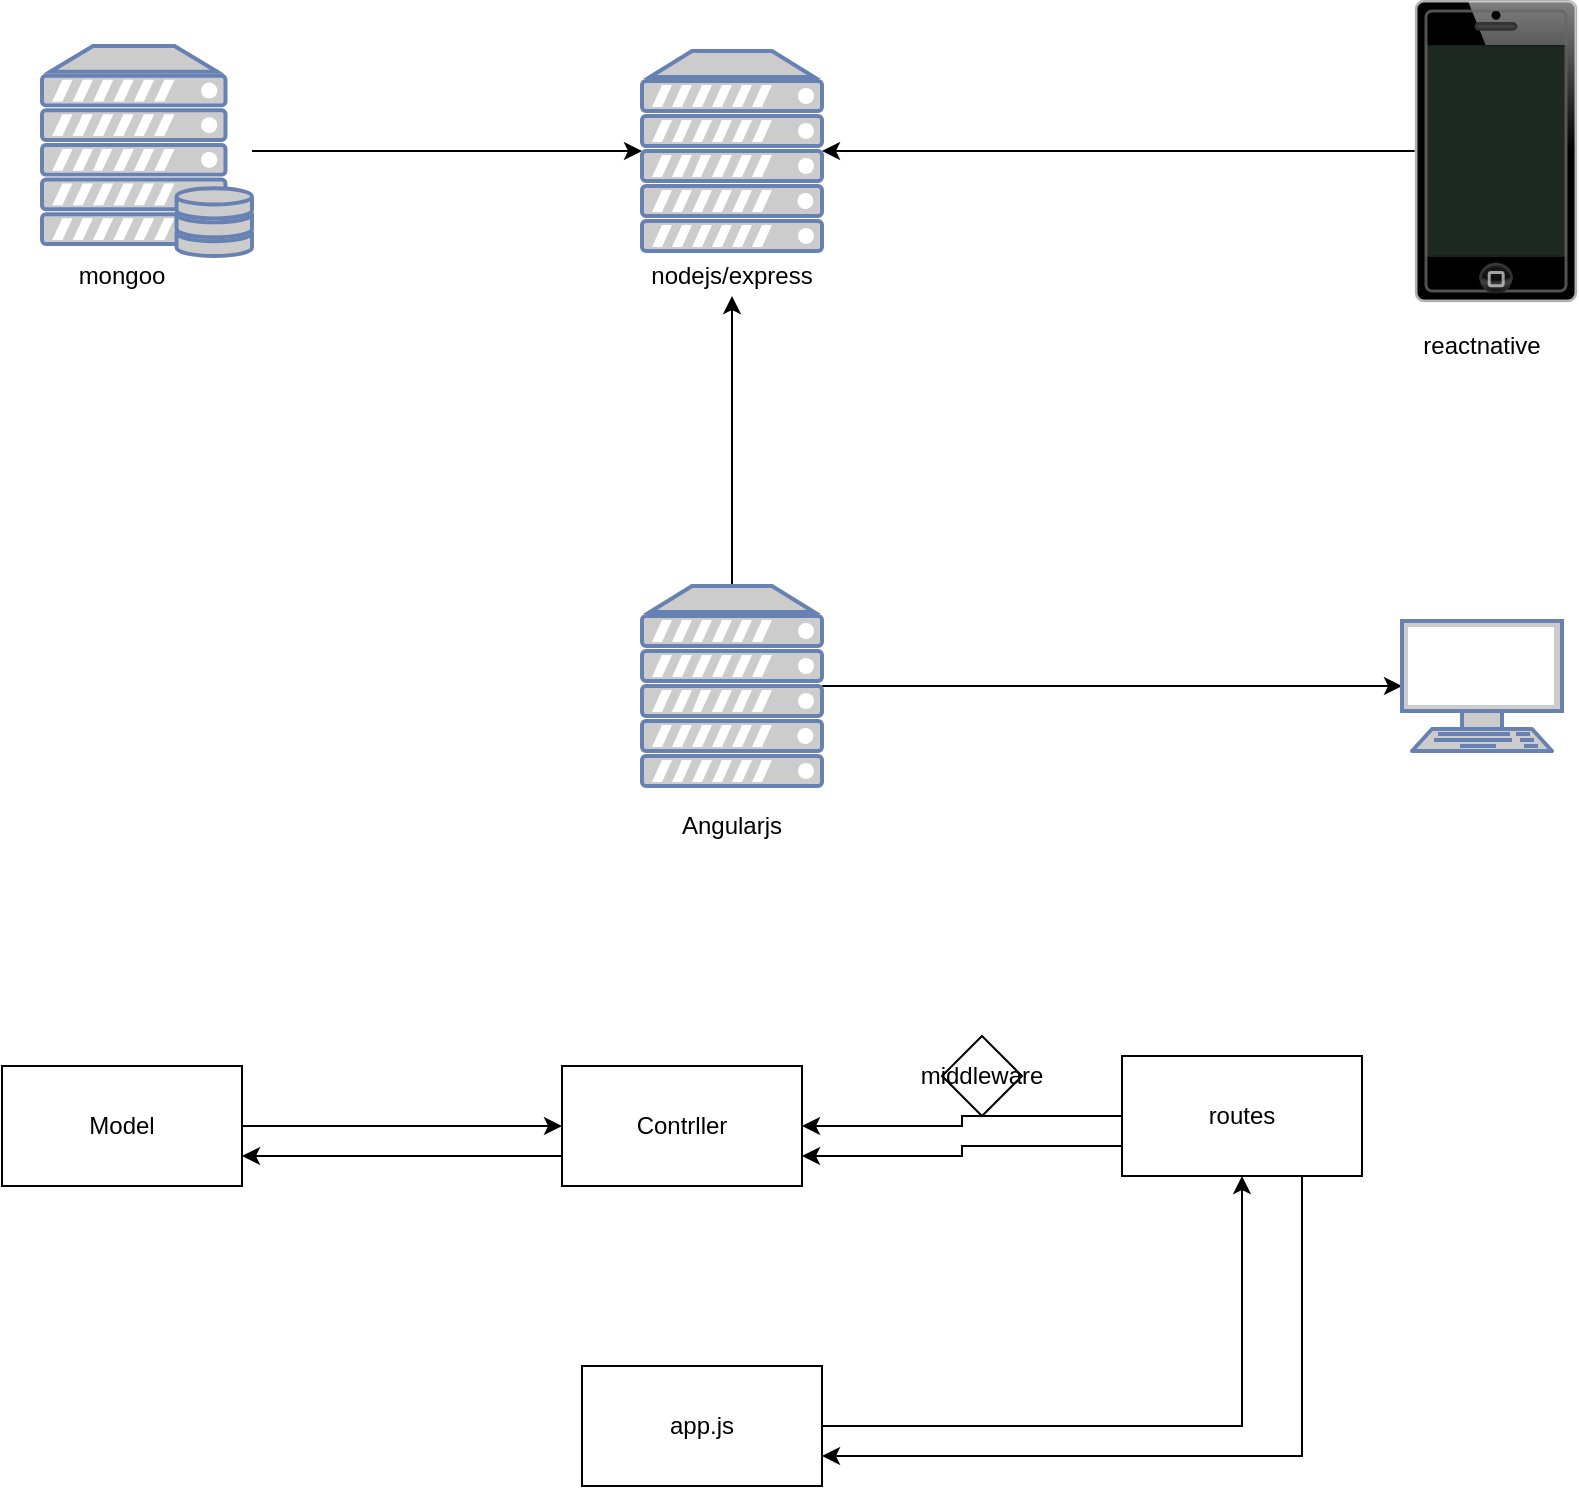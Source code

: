 <mxfile version="13.6.4" type="device"><diagram id="nBHXRuJ1h0ZP31H6Jr4_" name="Page-1"><mxGraphModel dx="1422" dy="784" grid="1" gridSize="10" guides="1" tooltips="1" connect="1" arrows="1" fold="1" page="1" pageScale="1" pageWidth="827" pageHeight="1169" math="0" shadow="0"><root><mxCell id="0"/><mxCell id="1" parent="0"/><mxCell id="7_hz_wZNT7Yw_3VmMEoU-5" style="edgeStyle=orthogonalEdgeStyle;rounded=0;orthogonalLoop=1;jettySize=auto;html=1;" edge="1" parent="1" source="7_hz_wZNT7Yw_3VmMEoU-1" target="7_hz_wZNT7Yw_3VmMEoU-2"><mxGeometry relative="1" as="geometry"/></mxCell><mxCell id="7_hz_wZNT7Yw_3VmMEoU-1" value="" style="fontColor=#0066CC;verticalAlign=top;verticalLabelPosition=bottom;labelPosition=center;align=center;html=1;outlineConnect=0;fillColor=#CCCCCC;strokeColor=#6881B3;gradientColor=none;gradientDirection=north;strokeWidth=2;shape=mxgraph.networks.server_storage;" vertex="1" parent="1"><mxGeometry x="60" y="50" width="105" height="105" as="geometry"/></mxCell><mxCell id="7_hz_wZNT7Yw_3VmMEoU-2" value="" style="fontColor=#0066CC;verticalAlign=top;verticalLabelPosition=bottom;labelPosition=center;align=center;html=1;outlineConnect=0;fillColor=#CCCCCC;strokeColor=#6881B3;gradientColor=none;gradientDirection=north;strokeWidth=2;shape=mxgraph.networks.server;" vertex="1" parent="1"><mxGeometry x="360" y="52.5" width="90" height="100" as="geometry"/></mxCell><mxCell id="7_hz_wZNT7Yw_3VmMEoU-3" value="nodejs/express" style="text;html=1;strokeColor=none;fillColor=none;align=center;verticalAlign=middle;whiteSpace=wrap;rounded=0;" vertex="1" parent="1"><mxGeometry x="385" y="155" width="40" height="20" as="geometry"/></mxCell><mxCell id="7_hz_wZNT7Yw_3VmMEoU-4" value="mongoo" style="text;html=1;strokeColor=none;fillColor=none;align=center;verticalAlign=middle;whiteSpace=wrap;rounded=0;" vertex="1" parent="1"><mxGeometry x="80" y="155" width="40" height="20" as="geometry"/></mxCell><mxCell id="7_hz_wZNT7Yw_3VmMEoU-13" style="edgeStyle=orthogonalEdgeStyle;rounded=0;orthogonalLoop=1;jettySize=auto;html=1;entryX=0;entryY=0.5;entryDx=0;entryDy=0;entryPerimeter=0;" edge="1" parent="1" source="7_hz_wZNT7Yw_3VmMEoU-7" target="7_hz_wZNT7Yw_3VmMEoU-9"><mxGeometry relative="1" as="geometry"/></mxCell><mxCell id="7_hz_wZNT7Yw_3VmMEoU-16" style="edgeStyle=orthogonalEdgeStyle;rounded=0;orthogonalLoop=1;jettySize=auto;html=1;entryX=0.5;entryY=1;entryDx=0;entryDy=0;" edge="1" parent="1" source="7_hz_wZNT7Yw_3VmMEoU-7" target="7_hz_wZNT7Yw_3VmMEoU-3"><mxGeometry relative="1" as="geometry"/></mxCell><mxCell id="7_hz_wZNT7Yw_3VmMEoU-7" value="" style="fontColor=#0066CC;verticalAlign=top;verticalLabelPosition=bottom;labelPosition=center;align=center;html=1;outlineConnect=0;fillColor=#CCCCCC;strokeColor=#6881B3;gradientColor=none;gradientDirection=north;strokeWidth=2;shape=mxgraph.networks.server;" vertex="1" parent="1"><mxGeometry x="360" y="320" width="90" height="100" as="geometry"/></mxCell><mxCell id="7_hz_wZNT7Yw_3VmMEoU-8" value="Angularjs" style="text;html=1;strokeColor=none;fillColor=none;align=center;verticalAlign=middle;whiteSpace=wrap;rounded=0;" vertex="1" parent="1"><mxGeometry x="385" y="430" width="40" height="20" as="geometry"/></mxCell><mxCell id="7_hz_wZNT7Yw_3VmMEoU-9" value="" style="fontColor=#0066CC;verticalAlign=top;verticalLabelPosition=bottom;labelPosition=center;align=center;html=1;outlineConnect=0;fillColor=#CCCCCC;strokeColor=#6881B3;gradientColor=none;gradientDirection=north;strokeWidth=2;shape=mxgraph.networks.terminal;" vertex="1" parent="1"><mxGeometry x="740" y="337.5" width="80" height="65" as="geometry"/></mxCell><mxCell id="7_hz_wZNT7Yw_3VmMEoU-15" style="edgeStyle=orthogonalEdgeStyle;rounded=0;orthogonalLoop=1;jettySize=auto;html=1;" edge="1" parent="1" source="7_hz_wZNT7Yw_3VmMEoU-12" target="7_hz_wZNT7Yw_3VmMEoU-2"><mxGeometry relative="1" as="geometry"/></mxCell><mxCell id="7_hz_wZNT7Yw_3VmMEoU-12" value="" style="verticalLabelPosition=bottom;verticalAlign=top;html=1;shadow=0;dashed=0;strokeWidth=1;shape=mxgraph.ios.iPhone;bgStyle=bgGreen;fillColor=#aaaaaa;" vertex="1" parent="1"><mxGeometry x="747" y="27.5" width="80" height="150" as="geometry"/></mxCell><mxCell id="7_hz_wZNT7Yw_3VmMEoU-14" value="reactnative" style="text;html=1;strokeColor=none;fillColor=none;align=center;verticalAlign=middle;whiteSpace=wrap;rounded=0;" vertex="1" parent="1"><mxGeometry x="760" y="190" width="40" height="20" as="geometry"/></mxCell><mxCell id="7_hz_wZNT7Yw_3VmMEoU-21" style="edgeStyle=orthogonalEdgeStyle;rounded=0;orthogonalLoop=1;jettySize=auto;html=1;" edge="1" parent="1" source="7_hz_wZNT7Yw_3VmMEoU-17" target="7_hz_wZNT7Yw_3VmMEoU-18"><mxGeometry relative="1" as="geometry"/></mxCell><mxCell id="7_hz_wZNT7Yw_3VmMEoU-17" value="Model" style="rounded=0;whiteSpace=wrap;html=1;" vertex="1" parent="1"><mxGeometry x="40" y="560" width="120" height="60" as="geometry"/></mxCell><mxCell id="7_hz_wZNT7Yw_3VmMEoU-22" style="edgeStyle=orthogonalEdgeStyle;rounded=0;orthogonalLoop=1;jettySize=auto;html=1;exitX=0;exitY=0.75;exitDx=0;exitDy=0;entryX=1;entryY=0.75;entryDx=0;entryDy=0;" edge="1" parent="1" source="7_hz_wZNT7Yw_3VmMEoU-18" target="7_hz_wZNT7Yw_3VmMEoU-17"><mxGeometry relative="1" as="geometry"/></mxCell><mxCell id="7_hz_wZNT7Yw_3VmMEoU-18" value="Contrller" style="rounded=0;whiteSpace=wrap;html=1;" vertex="1" parent="1"><mxGeometry x="320" y="560" width="120" height="60" as="geometry"/></mxCell><mxCell id="7_hz_wZNT7Yw_3VmMEoU-24" style="edgeStyle=orthogonalEdgeStyle;rounded=0;orthogonalLoop=1;jettySize=auto;html=1;exitX=0.75;exitY=1;exitDx=0;exitDy=0;entryX=1;entryY=0.75;entryDx=0;entryDy=0;" edge="1" parent="1" source="7_hz_wZNT7Yw_3VmMEoU-19" target="7_hz_wZNT7Yw_3VmMEoU-20"><mxGeometry relative="1" as="geometry"/></mxCell><mxCell id="7_hz_wZNT7Yw_3VmMEoU-25" style="edgeStyle=orthogonalEdgeStyle;rounded=0;orthogonalLoop=1;jettySize=auto;html=1;" edge="1" parent="1" source="7_hz_wZNT7Yw_3VmMEoU-19" target="7_hz_wZNT7Yw_3VmMEoU-18"><mxGeometry relative="1" as="geometry"/></mxCell><mxCell id="7_hz_wZNT7Yw_3VmMEoU-26" style="edgeStyle=orthogonalEdgeStyle;rounded=0;orthogonalLoop=1;jettySize=auto;html=1;exitX=0;exitY=0.75;exitDx=0;exitDy=0;entryX=1;entryY=0.75;entryDx=0;entryDy=0;" edge="1" parent="1" source="7_hz_wZNT7Yw_3VmMEoU-19" target="7_hz_wZNT7Yw_3VmMEoU-18"><mxGeometry relative="1" as="geometry"/></mxCell><mxCell id="7_hz_wZNT7Yw_3VmMEoU-19" value="routes&lt;br&gt;" style="rounded=0;whiteSpace=wrap;html=1;" vertex="1" parent="1"><mxGeometry x="600" y="555" width="120" height="60" as="geometry"/></mxCell><mxCell id="7_hz_wZNT7Yw_3VmMEoU-23" style="edgeStyle=orthogonalEdgeStyle;rounded=0;orthogonalLoop=1;jettySize=auto;html=1;" edge="1" parent="1" source="7_hz_wZNT7Yw_3VmMEoU-20" target="7_hz_wZNT7Yw_3VmMEoU-19"><mxGeometry relative="1" as="geometry"/></mxCell><mxCell id="7_hz_wZNT7Yw_3VmMEoU-20" value="app.js" style="rounded=0;whiteSpace=wrap;html=1;" vertex="1" parent="1"><mxGeometry x="330" y="710" width="120" height="60" as="geometry"/></mxCell><mxCell id="7_hz_wZNT7Yw_3VmMEoU-27" value="middleware" style="rhombus;whiteSpace=wrap;html=1;" vertex="1" parent="1"><mxGeometry x="510" y="545" width="40" height="40" as="geometry"/></mxCell></root></mxGraphModel></diagram></mxfile>